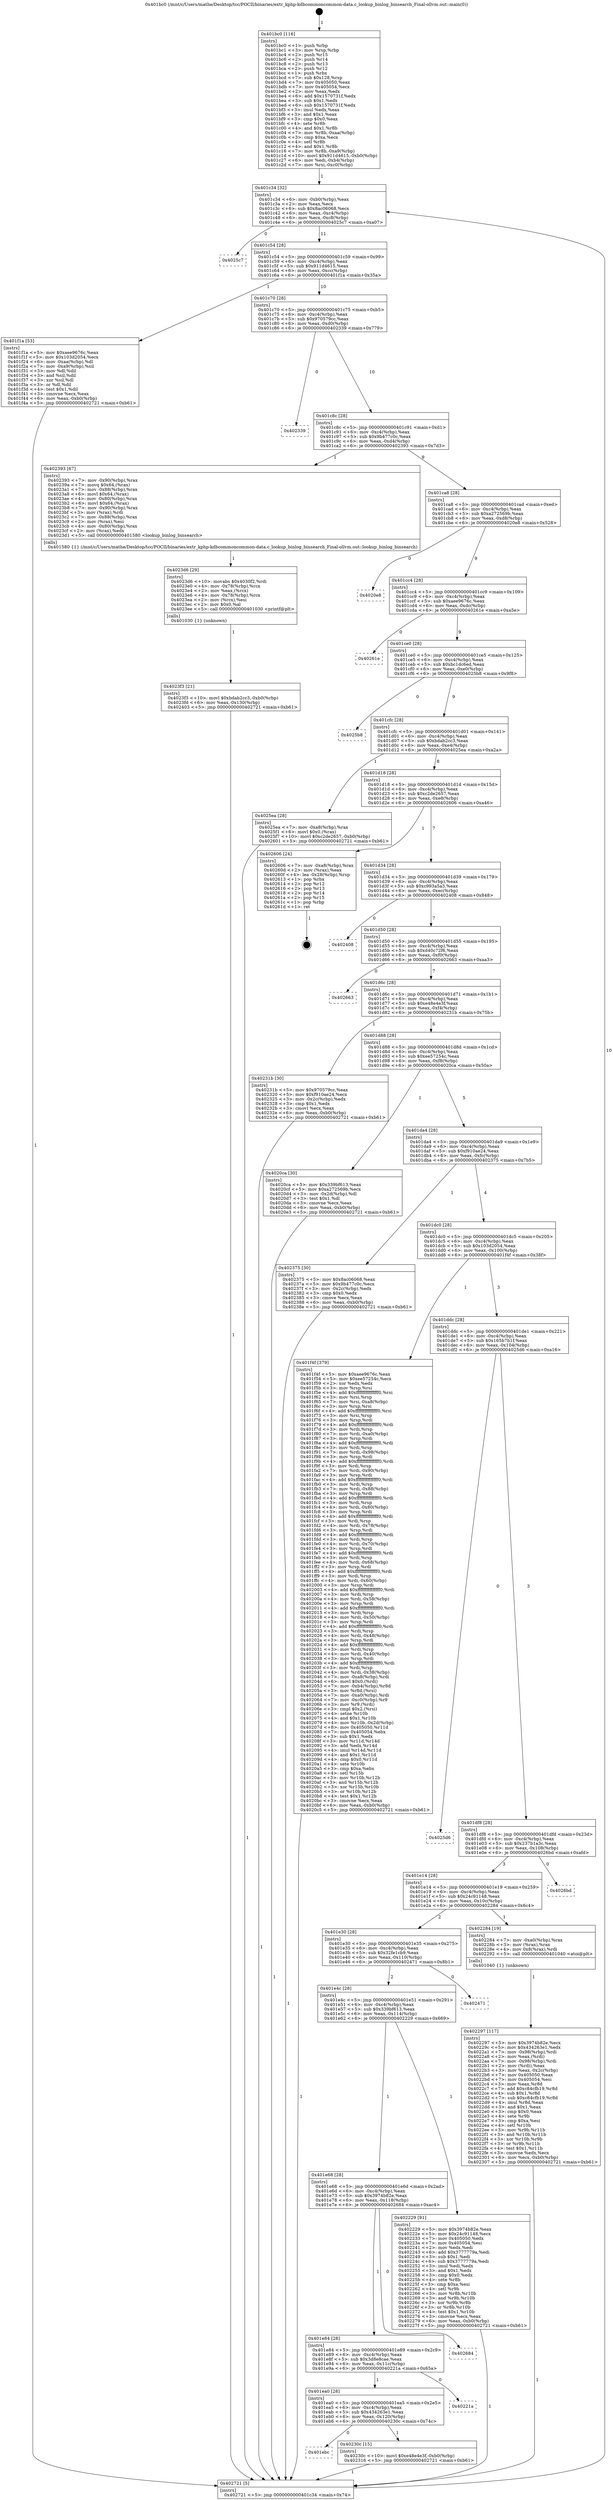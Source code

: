 digraph "0x401bc0" {
  label = "0x401bc0 (/mnt/c/Users/mathe/Desktop/tcc/POCII/binaries/extr_kphp-kdbcommoncommon-data.c_lookup_binlog_binsearch_Final-ollvm.out::main(0))"
  labelloc = "t"
  node[shape=record]

  Entry [label="",width=0.3,height=0.3,shape=circle,fillcolor=black,style=filled]
  "0x401c34" [label="{
     0x401c34 [32]\l
     | [instrs]\l
     &nbsp;&nbsp;0x401c34 \<+6\>: mov -0xb0(%rbp),%eax\l
     &nbsp;&nbsp;0x401c3a \<+2\>: mov %eax,%ecx\l
     &nbsp;&nbsp;0x401c3c \<+6\>: sub $0x8ac06068,%ecx\l
     &nbsp;&nbsp;0x401c42 \<+6\>: mov %eax,-0xc4(%rbp)\l
     &nbsp;&nbsp;0x401c48 \<+6\>: mov %ecx,-0xc8(%rbp)\l
     &nbsp;&nbsp;0x401c4e \<+6\>: je 00000000004025c7 \<main+0xa07\>\l
  }"]
  "0x4025c7" [label="{
     0x4025c7\l
  }", style=dashed]
  "0x401c54" [label="{
     0x401c54 [28]\l
     | [instrs]\l
     &nbsp;&nbsp;0x401c54 \<+5\>: jmp 0000000000401c59 \<main+0x99\>\l
     &nbsp;&nbsp;0x401c59 \<+6\>: mov -0xc4(%rbp),%eax\l
     &nbsp;&nbsp;0x401c5f \<+5\>: sub $0x911d4615,%eax\l
     &nbsp;&nbsp;0x401c64 \<+6\>: mov %eax,-0xcc(%rbp)\l
     &nbsp;&nbsp;0x401c6a \<+6\>: je 0000000000401f1a \<main+0x35a\>\l
  }"]
  Exit [label="",width=0.3,height=0.3,shape=circle,fillcolor=black,style=filled,peripheries=2]
  "0x401f1a" [label="{
     0x401f1a [53]\l
     | [instrs]\l
     &nbsp;&nbsp;0x401f1a \<+5\>: mov $0xaee9676c,%eax\l
     &nbsp;&nbsp;0x401f1f \<+5\>: mov $0x103d2054,%ecx\l
     &nbsp;&nbsp;0x401f24 \<+6\>: mov -0xaa(%rbp),%dl\l
     &nbsp;&nbsp;0x401f2a \<+7\>: mov -0xa9(%rbp),%sil\l
     &nbsp;&nbsp;0x401f31 \<+3\>: mov %dl,%dil\l
     &nbsp;&nbsp;0x401f34 \<+3\>: and %sil,%dil\l
     &nbsp;&nbsp;0x401f37 \<+3\>: xor %sil,%dl\l
     &nbsp;&nbsp;0x401f3a \<+3\>: or %dl,%dil\l
     &nbsp;&nbsp;0x401f3d \<+4\>: test $0x1,%dil\l
     &nbsp;&nbsp;0x401f41 \<+3\>: cmovne %ecx,%eax\l
     &nbsp;&nbsp;0x401f44 \<+6\>: mov %eax,-0xb0(%rbp)\l
     &nbsp;&nbsp;0x401f4a \<+5\>: jmp 0000000000402721 \<main+0xb61\>\l
  }"]
  "0x401c70" [label="{
     0x401c70 [28]\l
     | [instrs]\l
     &nbsp;&nbsp;0x401c70 \<+5\>: jmp 0000000000401c75 \<main+0xb5\>\l
     &nbsp;&nbsp;0x401c75 \<+6\>: mov -0xc4(%rbp),%eax\l
     &nbsp;&nbsp;0x401c7b \<+5\>: sub $0x970579cc,%eax\l
     &nbsp;&nbsp;0x401c80 \<+6\>: mov %eax,-0xd0(%rbp)\l
     &nbsp;&nbsp;0x401c86 \<+6\>: je 0000000000402339 \<main+0x779\>\l
  }"]
  "0x402721" [label="{
     0x402721 [5]\l
     | [instrs]\l
     &nbsp;&nbsp;0x402721 \<+5\>: jmp 0000000000401c34 \<main+0x74\>\l
  }"]
  "0x401bc0" [label="{
     0x401bc0 [116]\l
     | [instrs]\l
     &nbsp;&nbsp;0x401bc0 \<+1\>: push %rbp\l
     &nbsp;&nbsp;0x401bc1 \<+3\>: mov %rsp,%rbp\l
     &nbsp;&nbsp;0x401bc4 \<+2\>: push %r15\l
     &nbsp;&nbsp;0x401bc6 \<+2\>: push %r14\l
     &nbsp;&nbsp;0x401bc8 \<+2\>: push %r13\l
     &nbsp;&nbsp;0x401bca \<+2\>: push %r12\l
     &nbsp;&nbsp;0x401bcc \<+1\>: push %rbx\l
     &nbsp;&nbsp;0x401bcd \<+7\>: sub $0x128,%rsp\l
     &nbsp;&nbsp;0x401bd4 \<+7\>: mov 0x405050,%eax\l
     &nbsp;&nbsp;0x401bdb \<+7\>: mov 0x405054,%ecx\l
     &nbsp;&nbsp;0x401be2 \<+2\>: mov %eax,%edx\l
     &nbsp;&nbsp;0x401be4 \<+6\>: add $0x1570731f,%edx\l
     &nbsp;&nbsp;0x401bea \<+3\>: sub $0x1,%edx\l
     &nbsp;&nbsp;0x401bed \<+6\>: sub $0x1570731f,%edx\l
     &nbsp;&nbsp;0x401bf3 \<+3\>: imul %edx,%eax\l
     &nbsp;&nbsp;0x401bf6 \<+3\>: and $0x1,%eax\l
     &nbsp;&nbsp;0x401bf9 \<+3\>: cmp $0x0,%eax\l
     &nbsp;&nbsp;0x401bfc \<+4\>: sete %r8b\l
     &nbsp;&nbsp;0x401c00 \<+4\>: and $0x1,%r8b\l
     &nbsp;&nbsp;0x401c04 \<+7\>: mov %r8b,-0xaa(%rbp)\l
     &nbsp;&nbsp;0x401c0b \<+3\>: cmp $0xa,%ecx\l
     &nbsp;&nbsp;0x401c0e \<+4\>: setl %r8b\l
     &nbsp;&nbsp;0x401c12 \<+4\>: and $0x1,%r8b\l
     &nbsp;&nbsp;0x401c16 \<+7\>: mov %r8b,-0xa9(%rbp)\l
     &nbsp;&nbsp;0x401c1d \<+10\>: movl $0x911d4615,-0xb0(%rbp)\l
     &nbsp;&nbsp;0x401c27 \<+6\>: mov %edi,-0xb4(%rbp)\l
     &nbsp;&nbsp;0x401c2d \<+7\>: mov %rsi,-0xc0(%rbp)\l
  }"]
  "0x4023f3" [label="{
     0x4023f3 [21]\l
     | [instrs]\l
     &nbsp;&nbsp;0x4023f3 \<+10\>: movl $0xbdab2cc3,-0xb0(%rbp)\l
     &nbsp;&nbsp;0x4023fd \<+6\>: mov %eax,-0x130(%rbp)\l
     &nbsp;&nbsp;0x402403 \<+5\>: jmp 0000000000402721 \<main+0xb61\>\l
  }"]
  "0x402339" [label="{
     0x402339\l
  }", style=dashed]
  "0x401c8c" [label="{
     0x401c8c [28]\l
     | [instrs]\l
     &nbsp;&nbsp;0x401c8c \<+5\>: jmp 0000000000401c91 \<main+0xd1\>\l
     &nbsp;&nbsp;0x401c91 \<+6\>: mov -0xc4(%rbp),%eax\l
     &nbsp;&nbsp;0x401c97 \<+5\>: sub $0x9b477c0c,%eax\l
     &nbsp;&nbsp;0x401c9c \<+6\>: mov %eax,-0xd4(%rbp)\l
     &nbsp;&nbsp;0x401ca2 \<+6\>: je 0000000000402393 \<main+0x7d3\>\l
  }"]
  "0x4023d6" [label="{
     0x4023d6 [29]\l
     | [instrs]\l
     &nbsp;&nbsp;0x4023d6 \<+10\>: movabs $0x4030f2,%rdi\l
     &nbsp;&nbsp;0x4023e0 \<+4\>: mov -0x78(%rbp),%rcx\l
     &nbsp;&nbsp;0x4023e4 \<+2\>: mov %eax,(%rcx)\l
     &nbsp;&nbsp;0x4023e6 \<+4\>: mov -0x78(%rbp),%rcx\l
     &nbsp;&nbsp;0x4023ea \<+2\>: mov (%rcx),%esi\l
     &nbsp;&nbsp;0x4023ec \<+2\>: mov $0x0,%al\l
     &nbsp;&nbsp;0x4023ee \<+5\>: call 0000000000401030 \<printf@plt\>\l
     | [calls]\l
     &nbsp;&nbsp;0x401030 \{1\} (unknown)\l
  }"]
  "0x402393" [label="{
     0x402393 [67]\l
     | [instrs]\l
     &nbsp;&nbsp;0x402393 \<+7\>: mov -0x90(%rbp),%rax\l
     &nbsp;&nbsp;0x40239a \<+7\>: movq $0x64,(%rax)\l
     &nbsp;&nbsp;0x4023a1 \<+7\>: mov -0x88(%rbp),%rax\l
     &nbsp;&nbsp;0x4023a8 \<+6\>: movl $0x64,(%rax)\l
     &nbsp;&nbsp;0x4023ae \<+4\>: mov -0x80(%rbp),%rax\l
     &nbsp;&nbsp;0x4023b2 \<+6\>: movl $0x64,(%rax)\l
     &nbsp;&nbsp;0x4023b8 \<+7\>: mov -0x90(%rbp),%rax\l
     &nbsp;&nbsp;0x4023bf \<+3\>: mov (%rax),%rdi\l
     &nbsp;&nbsp;0x4023c2 \<+7\>: mov -0x88(%rbp),%rax\l
     &nbsp;&nbsp;0x4023c9 \<+2\>: mov (%rax),%esi\l
     &nbsp;&nbsp;0x4023cb \<+4\>: mov -0x80(%rbp),%rax\l
     &nbsp;&nbsp;0x4023cf \<+2\>: mov (%rax),%edx\l
     &nbsp;&nbsp;0x4023d1 \<+5\>: call 0000000000401580 \<lookup_binlog_binsearch\>\l
     | [calls]\l
     &nbsp;&nbsp;0x401580 \{1\} (/mnt/c/Users/mathe/Desktop/tcc/POCII/binaries/extr_kphp-kdbcommoncommon-data.c_lookup_binlog_binsearch_Final-ollvm.out::lookup_binlog_binsearch)\l
  }"]
  "0x401ca8" [label="{
     0x401ca8 [28]\l
     | [instrs]\l
     &nbsp;&nbsp;0x401ca8 \<+5\>: jmp 0000000000401cad \<main+0xed\>\l
     &nbsp;&nbsp;0x401cad \<+6\>: mov -0xc4(%rbp),%eax\l
     &nbsp;&nbsp;0x401cb3 \<+5\>: sub $0xa272569b,%eax\l
     &nbsp;&nbsp;0x401cb8 \<+6\>: mov %eax,-0xd8(%rbp)\l
     &nbsp;&nbsp;0x401cbe \<+6\>: je 00000000004020e8 \<main+0x528\>\l
  }"]
  "0x401ebc" [label="{
     0x401ebc\l
  }", style=dashed]
  "0x4020e8" [label="{
     0x4020e8\l
  }", style=dashed]
  "0x401cc4" [label="{
     0x401cc4 [28]\l
     | [instrs]\l
     &nbsp;&nbsp;0x401cc4 \<+5\>: jmp 0000000000401cc9 \<main+0x109\>\l
     &nbsp;&nbsp;0x401cc9 \<+6\>: mov -0xc4(%rbp),%eax\l
     &nbsp;&nbsp;0x401ccf \<+5\>: sub $0xaee9676c,%eax\l
     &nbsp;&nbsp;0x401cd4 \<+6\>: mov %eax,-0xdc(%rbp)\l
     &nbsp;&nbsp;0x401cda \<+6\>: je 000000000040261e \<main+0xa5e\>\l
  }"]
  "0x40230c" [label="{
     0x40230c [15]\l
     | [instrs]\l
     &nbsp;&nbsp;0x40230c \<+10\>: movl $0xe48e4e3f,-0xb0(%rbp)\l
     &nbsp;&nbsp;0x402316 \<+5\>: jmp 0000000000402721 \<main+0xb61\>\l
  }"]
  "0x40261e" [label="{
     0x40261e\l
  }", style=dashed]
  "0x401ce0" [label="{
     0x401ce0 [28]\l
     | [instrs]\l
     &nbsp;&nbsp;0x401ce0 \<+5\>: jmp 0000000000401ce5 \<main+0x125\>\l
     &nbsp;&nbsp;0x401ce5 \<+6\>: mov -0xc4(%rbp),%eax\l
     &nbsp;&nbsp;0x401ceb \<+5\>: sub $0xbc1dc6ed,%eax\l
     &nbsp;&nbsp;0x401cf0 \<+6\>: mov %eax,-0xe0(%rbp)\l
     &nbsp;&nbsp;0x401cf6 \<+6\>: je 00000000004025b8 \<main+0x9f8\>\l
  }"]
  "0x401ea0" [label="{
     0x401ea0 [28]\l
     | [instrs]\l
     &nbsp;&nbsp;0x401ea0 \<+5\>: jmp 0000000000401ea5 \<main+0x2e5\>\l
     &nbsp;&nbsp;0x401ea5 \<+6\>: mov -0xc4(%rbp),%eax\l
     &nbsp;&nbsp;0x401eab \<+5\>: sub $0x434263e1,%eax\l
     &nbsp;&nbsp;0x401eb0 \<+6\>: mov %eax,-0x120(%rbp)\l
     &nbsp;&nbsp;0x401eb6 \<+6\>: je 000000000040230c \<main+0x74c\>\l
  }"]
  "0x4025b8" [label="{
     0x4025b8\l
  }", style=dashed]
  "0x401cfc" [label="{
     0x401cfc [28]\l
     | [instrs]\l
     &nbsp;&nbsp;0x401cfc \<+5\>: jmp 0000000000401d01 \<main+0x141\>\l
     &nbsp;&nbsp;0x401d01 \<+6\>: mov -0xc4(%rbp),%eax\l
     &nbsp;&nbsp;0x401d07 \<+5\>: sub $0xbdab2cc3,%eax\l
     &nbsp;&nbsp;0x401d0c \<+6\>: mov %eax,-0xe4(%rbp)\l
     &nbsp;&nbsp;0x401d12 \<+6\>: je 00000000004025ea \<main+0xa2a\>\l
  }"]
  "0x40221a" [label="{
     0x40221a\l
  }", style=dashed]
  "0x4025ea" [label="{
     0x4025ea [28]\l
     | [instrs]\l
     &nbsp;&nbsp;0x4025ea \<+7\>: mov -0xa8(%rbp),%rax\l
     &nbsp;&nbsp;0x4025f1 \<+6\>: movl $0x0,(%rax)\l
     &nbsp;&nbsp;0x4025f7 \<+10\>: movl $0xc2de2657,-0xb0(%rbp)\l
     &nbsp;&nbsp;0x402601 \<+5\>: jmp 0000000000402721 \<main+0xb61\>\l
  }"]
  "0x401d18" [label="{
     0x401d18 [28]\l
     | [instrs]\l
     &nbsp;&nbsp;0x401d18 \<+5\>: jmp 0000000000401d1d \<main+0x15d\>\l
     &nbsp;&nbsp;0x401d1d \<+6\>: mov -0xc4(%rbp),%eax\l
     &nbsp;&nbsp;0x401d23 \<+5\>: sub $0xc2de2657,%eax\l
     &nbsp;&nbsp;0x401d28 \<+6\>: mov %eax,-0xe8(%rbp)\l
     &nbsp;&nbsp;0x401d2e \<+6\>: je 0000000000402606 \<main+0xa46\>\l
  }"]
  "0x401e84" [label="{
     0x401e84 [28]\l
     | [instrs]\l
     &nbsp;&nbsp;0x401e84 \<+5\>: jmp 0000000000401e89 \<main+0x2c9\>\l
     &nbsp;&nbsp;0x401e89 \<+6\>: mov -0xc4(%rbp),%eax\l
     &nbsp;&nbsp;0x401e8f \<+5\>: sub $0x3d8e8cae,%eax\l
     &nbsp;&nbsp;0x401e94 \<+6\>: mov %eax,-0x11c(%rbp)\l
     &nbsp;&nbsp;0x401e9a \<+6\>: je 000000000040221a \<main+0x65a\>\l
  }"]
  "0x402606" [label="{
     0x402606 [24]\l
     | [instrs]\l
     &nbsp;&nbsp;0x402606 \<+7\>: mov -0xa8(%rbp),%rax\l
     &nbsp;&nbsp;0x40260d \<+2\>: mov (%rax),%eax\l
     &nbsp;&nbsp;0x40260f \<+4\>: lea -0x28(%rbp),%rsp\l
     &nbsp;&nbsp;0x402613 \<+1\>: pop %rbx\l
     &nbsp;&nbsp;0x402614 \<+2\>: pop %r12\l
     &nbsp;&nbsp;0x402616 \<+2\>: pop %r13\l
     &nbsp;&nbsp;0x402618 \<+2\>: pop %r14\l
     &nbsp;&nbsp;0x40261a \<+2\>: pop %r15\l
     &nbsp;&nbsp;0x40261c \<+1\>: pop %rbp\l
     &nbsp;&nbsp;0x40261d \<+1\>: ret\l
  }"]
  "0x401d34" [label="{
     0x401d34 [28]\l
     | [instrs]\l
     &nbsp;&nbsp;0x401d34 \<+5\>: jmp 0000000000401d39 \<main+0x179\>\l
     &nbsp;&nbsp;0x401d39 \<+6\>: mov -0xc4(%rbp),%eax\l
     &nbsp;&nbsp;0x401d3f \<+5\>: sub $0xc993a5a3,%eax\l
     &nbsp;&nbsp;0x401d44 \<+6\>: mov %eax,-0xec(%rbp)\l
     &nbsp;&nbsp;0x401d4a \<+6\>: je 0000000000402408 \<main+0x848\>\l
  }"]
  "0x402684" [label="{
     0x402684\l
  }", style=dashed]
  "0x402408" [label="{
     0x402408\l
  }", style=dashed]
  "0x401d50" [label="{
     0x401d50 [28]\l
     | [instrs]\l
     &nbsp;&nbsp;0x401d50 \<+5\>: jmp 0000000000401d55 \<main+0x195\>\l
     &nbsp;&nbsp;0x401d55 \<+6\>: mov -0xc4(%rbp),%eax\l
     &nbsp;&nbsp;0x401d5b \<+5\>: sub $0xd40c72f6,%eax\l
     &nbsp;&nbsp;0x401d60 \<+6\>: mov %eax,-0xf0(%rbp)\l
     &nbsp;&nbsp;0x401d66 \<+6\>: je 0000000000402663 \<main+0xaa3\>\l
  }"]
  "0x402297" [label="{
     0x402297 [117]\l
     | [instrs]\l
     &nbsp;&nbsp;0x402297 \<+5\>: mov $0x3974b82e,%ecx\l
     &nbsp;&nbsp;0x40229c \<+5\>: mov $0x434263e1,%edx\l
     &nbsp;&nbsp;0x4022a1 \<+7\>: mov -0x98(%rbp),%rdi\l
     &nbsp;&nbsp;0x4022a8 \<+2\>: mov %eax,(%rdi)\l
     &nbsp;&nbsp;0x4022aa \<+7\>: mov -0x98(%rbp),%rdi\l
     &nbsp;&nbsp;0x4022b1 \<+2\>: mov (%rdi),%eax\l
     &nbsp;&nbsp;0x4022b3 \<+3\>: mov %eax,-0x2c(%rbp)\l
     &nbsp;&nbsp;0x4022b6 \<+7\>: mov 0x405050,%eax\l
     &nbsp;&nbsp;0x4022bd \<+7\>: mov 0x405054,%esi\l
     &nbsp;&nbsp;0x4022c4 \<+3\>: mov %eax,%r8d\l
     &nbsp;&nbsp;0x4022c7 \<+7\>: add $0xc84cfb19,%r8d\l
     &nbsp;&nbsp;0x4022ce \<+4\>: sub $0x1,%r8d\l
     &nbsp;&nbsp;0x4022d2 \<+7\>: sub $0xc84cfb19,%r8d\l
     &nbsp;&nbsp;0x4022d9 \<+4\>: imul %r8d,%eax\l
     &nbsp;&nbsp;0x4022dd \<+3\>: and $0x1,%eax\l
     &nbsp;&nbsp;0x4022e0 \<+3\>: cmp $0x0,%eax\l
     &nbsp;&nbsp;0x4022e3 \<+4\>: sete %r9b\l
     &nbsp;&nbsp;0x4022e7 \<+3\>: cmp $0xa,%esi\l
     &nbsp;&nbsp;0x4022ea \<+4\>: setl %r10b\l
     &nbsp;&nbsp;0x4022ee \<+3\>: mov %r9b,%r11b\l
     &nbsp;&nbsp;0x4022f1 \<+3\>: and %r10b,%r11b\l
     &nbsp;&nbsp;0x4022f4 \<+3\>: xor %r10b,%r9b\l
     &nbsp;&nbsp;0x4022f7 \<+3\>: or %r9b,%r11b\l
     &nbsp;&nbsp;0x4022fa \<+4\>: test $0x1,%r11b\l
     &nbsp;&nbsp;0x4022fe \<+3\>: cmovne %edx,%ecx\l
     &nbsp;&nbsp;0x402301 \<+6\>: mov %ecx,-0xb0(%rbp)\l
     &nbsp;&nbsp;0x402307 \<+5\>: jmp 0000000000402721 \<main+0xb61\>\l
  }"]
  "0x402663" [label="{
     0x402663\l
  }", style=dashed]
  "0x401d6c" [label="{
     0x401d6c [28]\l
     | [instrs]\l
     &nbsp;&nbsp;0x401d6c \<+5\>: jmp 0000000000401d71 \<main+0x1b1\>\l
     &nbsp;&nbsp;0x401d71 \<+6\>: mov -0xc4(%rbp),%eax\l
     &nbsp;&nbsp;0x401d77 \<+5\>: sub $0xe48e4e3f,%eax\l
     &nbsp;&nbsp;0x401d7c \<+6\>: mov %eax,-0xf4(%rbp)\l
     &nbsp;&nbsp;0x401d82 \<+6\>: je 000000000040231b \<main+0x75b\>\l
  }"]
  "0x401e68" [label="{
     0x401e68 [28]\l
     | [instrs]\l
     &nbsp;&nbsp;0x401e68 \<+5\>: jmp 0000000000401e6d \<main+0x2ad\>\l
     &nbsp;&nbsp;0x401e6d \<+6\>: mov -0xc4(%rbp),%eax\l
     &nbsp;&nbsp;0x401e73 \<+5\>: sub $0x3974b82e,%eax\l
     &nbsp;&nbsp;0x401e78 \<+6\>: mov %eax,-0x118(%rbp)\l
     &nbsp;&nbsp;0x401e7e \<+6\>: je 0000000000402684 \<main+0xac4\>\l
  }"]
  "0x40231b" [label="{
     0x40231b [30]\l
     | [instrs]\l
     &nbsp;&nbsp;0x40231b \<+5\>: mov $0x970579cc,%eax\l
     &nbsp;&nbsp;0x402320 \<+5\>: mov $0xf910ae24,%ecx\l
     &nbsp;&nbsp;0x402325 \<+3\>: mov -0x2c(%rbp),%edx\l
     &nbsp;&nbsp;0x402328 \<+3\>: cmp $0x1,%edx\l
     &nbsp;&nbsp;0x40232b \<+3\>: cmovl %ecx,%eax\l
     &nbsp;&nbsp;0x40232e \<+6\>: mov %eax,-0xb0(%rbp)\l
     &nbsp;&nbsp;0x402334 \<+5\>: jmp 0000000000402721 \<main+0xb61\>\l
  }"]
  "0x401d88" [label="{
     0x401d88 [28]\l
     | [instrs]\l
     &nbsp;&nbsp;0x401d88 \<+5\>: jmp 0000000000401d8d \<main+0x1cd\>\l
     &nbsp;&nbsp;0x401d8d \<+6\>: mov -0xc4(%rbp),%eax\l
     &nbsp;&nbsp;0x401d93 \<+5\>: sub $0xee57254c,%eax\l
     &nbsp;&nbsp;0x401d98 \<+6\>: mov %eax,-0xf8(%rbp)\l
     &nbsp;&nbsp;0x401d9e \<+6\>: je 00000000004020ca \<main+0x50a\>\l
  }"]
  "0x402229" [label="{
     0x402229 [91]\l
     | [instrs]\l
     &nbsp;&nbsp;0x402229 \<+5\>: mov $0x3974b82e,%eax\l
     &nbsp;&nbsp;0x40222e \<+5\>: mov $0x24c91148,%ecx\l
     &nbsp;&nbsp;0x402233 \<+7\>: mov 0x405050,%edx\l
     &nbsp;&nbsp;0x40223a \<+7\>: mov 0x405054,%esi\l
     &nbsp;&nbsp;0x402241 \<+2\>: mov %edx,%edi\l
     &nbsp;&nbsp;0x402243 \<+6\>: add $0x3777779a,%edi\l
     &nbsp;&nbsp;0x402249 \<+3\>: sub $0x1,%edi\l
     &nbsp;&nbsp;0x40224c \<+6\>: sub $0x3777779a,%edi\l
     &nbsp;&nbsp;0x402252 \<+3\>: imul %edi,%edx\l
     &nbsp;&nbsp;0x402255 \<+3\>: and $0x1,%edx\l
     &nbsp;&nbsp;0x402258 \<+3\>: cmp $0x0,%edx\l
     &nbsp;&nbsp;0x40225b \<+4\>: sete %r8b\l
     &nbsp;&nbsp;0x40225f \<+3\>: cmp $0xa,%esi\l
     &nbsp;&nbsp;0x402262 \<+4\>: setl %r9b\l
     &nbsp;&nbsp;0x402266 \<+3\>: mov %r8b,%r10b\l
     &nbsp;&nbsp;0x402269 \<+3\>: and %r9b,%r10b\l
     &nbsp;&nbsp;0x40226c \<+3\>: xor %r9b,%r8b\l
     &nbsp;&nbsp;0x40226f \<+3\>: or %r8b,%r10b\l
     &nbsp;&nbsp;0x402272 \<+4\>: test $0x1,%r10b\l
     &nbsp;&nbsp;0x402276 \<+3\>: cmovne %ecx,%eax\l
     &nbsp;&nbsp;0x402279 \<+6\>: mov %eax,-0xb0(%rbp)\l
     &nbsp;&nbsp;0x40227f \<+5\>: jmp 0000000000402721 \<main+0xb61\>\l
  }"]
  "0x4020ca" [label="{
     0x4020ca [30]\l
     | [instrs]\l
     &nbsp;&nbsp;0x4020ca \<+5\>: mov $0x339bf613,%eax\l
     &nbsp;&nbsp;0x4020cf \<+5\>: mov $0xa272569b,%ecx\l
     &nbsp;&nbsp;0x4020d4 \<+3\>: mov -0x2d(%rbp),%dl\l
     &nbsp;&nbsp;0x4020d7 \<+3\>: test $0x1,%dl\l
     &nbsp;&nbsp;0x4020da \<+3\>: cmovne %ecx,%eax\l
     &nbsp;&nbsp;0x4020dd \<+6\>: mov %eax,-0xb0(%rbp)\l
     &nbsp;&nbsp;0x4020e3 \<+5\>: jmp 0000000000402721 \<main+0xb61\>\l
  }"]
  "0x401da4" [label="{
     0x401da4 [28]\l
     | [instrs]\l
     &nbsp;&nbsp;0x401da4 \<+5\>: jmp 0000000000401da9 \<main+0x1e9\>\l
     &nbsp;&nbsp;0x401da9 \<+6\>: mov -0xc4(%rbp),%eax\l
     &nbsp;&nbsp;0x401daf \<+5\>: sub $0xf910ae24,%eax\l
     &nbsp;&nbsp;0x401db4 \<+6\>: mov %eax,-0xfc(%rbp)\l
     &nbsp;&nbsp;0x401dba \<+6\>: je 0000000000402375 \<main+0x7b5\>\l
  }"]
  "0x401e4c" [label="{
     0x401e4c [28]\l
     | [instrs]\l
     &nbsp;&nbsp;0x401e4c \<+5\>: jmp 0000000000401e51 \<main+0x291\>\l
     &nbsp;&nbsp;0x401e51 \<+6\>: mov -0xc4(%rbp),%eax\l
     &nbsp;&nbsp;0x401e57 \<+5\>: sub $0x339bf613,%eax\l
     &nbsp;&nbsp;0x401e5c \<+6\>: mov %eax,-0x114(%rbp)\l
     &nbsp;&nbsp;0x401e62 \<+6\>: je 0000000000402229 \<main+0x669\>\l
  }"]
  "0x402375" [label="{
     0x402375 [30]\l
     | [instrs]\l
     &nbsp;&nbsp;0x402375 \<+5\>: mov $0x8ac06068,%eax\l
     &nbsp;&nbsp;0x40237a \<+5\>: mov $0x9b477c0c,%ecx\l
     &nbsp;&nbsp;0x40237f \<+3\>: mov -0x2c(%rbp),%edx\l
     &nbsp;&nbsp;0x402382 \<+3\>: cmp $0x0,%edx\l
     &nbsp;&nbsp;0x402385 \<+3\>: cmove %ecx,%eax\l
     &nbsp;&nbsp;0x402388 \<+6\>: mov %eax,-0xb0(%rbp)\l
     &nbsp;&nbsp;0x40238e \<+5\>: jmp 0000000000402721 \<main+0xb61\>\l
  }"]
  "0x401dc0" [label="{
     0x401dc0 [28]\l
     | [instrs]\l
     &nbsp;&nbsp;0x401dc0 \<+5\>: jmp 0000000000401dc5 \<main+0x205\>\l
     &nbsp;&nbsp;0x401dc5 \<+6\>: mov -0xc4(%rbp),%eax\l
     &nbsp;&nbsp;0x401dcb \<+5\>: sub $0x103d2054,%eax\l
     &nbsp;&nbsp;0x401dd0 \<+6\>: mov %eax,-0x100(%rbp)\l
     &nbsp;&nbsp;0x401dd6 \<+6\>: je 0000000000401f4f \<main+0x38f\>\l
  }"]
  "0x402471" [label="{
     0x402471\l
  }", style=dashed]
  "0x401f4f" [label="{
     0x401f4f [379]\l
     | [instrs]\l
     &nbsp;&nbsp;0x401f4f \<+5\>: mov $0xaee9676c,%eax\l
     &nbsp;&nbsp;0x401f54 \<+5\>: mov $0xee57254c,%ecx\l
     &nbsp;&nbsp;0x401f59 \<+2\>: xor %edx,%edx\l
     &nbsp;&nbsp;0x401f5b \<+3\>: mov %rsp,%rsi\l
     &nbsp;&nbsp;0x401f5e \<+4\>: add $0xfffffffffffffff0,%rsi\l
     &nbsp;&nbsp;0x401f62 \<+3\>: mov %rsi,%rsp\l
     &nbsp;&nbsp;0x401f65 \<+7\>: mov %rsi,-0xa8(%rbp)\l
     &nbsp;&nbsp;0x401f6c \<+3\>: mov %rsp,%rsi\l
     &nbsp;&nbsp;0x401f6f \<+4\>: add $0xfffffffffffffff0,%rsi\l
     &nbsp;&nbsp;0x401f73 \<+3\>: mov %rsi,%rsp\l
     &nbsp;&nbsp;0x401f76 \<+3\>: mov %rsp,%rdi\l
     &nbsp;&nbsp;0x401f79 \<+4\>: add $0xfffffffffffffff0,%rdi\l
     &nbsp;&nbsp;0x401f7d \<+3\>: mov %rdi,%rsp\l
     &nbsp;&nbsp;0x401f80 \<+7\>: mov %rdi,-0xa0(%rbp)\l
     &nbsp;&nbsp;0x401f87 \<+3\>: mov %rsp,%rdi\l
     &nbsp;&nbsp;0x401f8a \<+4\>: add $0xfffffffffffffff0,%rdi\l
     &nbsp;&nbsp;0x401f8e \<+3\>: mov %rdi,%rsp\l
     &nbsp;&nbsp;0x401f91 \<+7\>: mov %rdi,-0x98(%rbp)\l
     &nbsp;&nbsp;0x401f98 \<+3\>: mov %rsp,%rdi\l
     &nbsp;&nbsp;0x401f9b \<+4\>: add $0xfffffffffffffff0,%rdi\l
     &nbsp;&nbsp;0x401f9f \<+3\>: mov %rdi,%rsp\l
     &nbsp;&nbsp;0x401fa2 \<+7\>: mov %rdi,-0x90(%rbp)\l
     &nbsp;&nbsp;0x401fa9 \<+3\>: mov %rsp,%rdi\l
     &nbsp;&nbsp;0x401fac \<+4\>: add $0xfffffffffffffff0,%rdi\l
     &nbsp;&nbsp;0x401fb0 \<+3\>: mov %rdi,%rsp\l
     &nbsp;&nbsp;0x401fb3 \<+7\>: mov %rdi,-0x88(%rbp)\l
     &nbsp;&nbsp;0x401fba \<+3\>: mov %rsp,%rdi\l
     &nbsp;&nbsp;0x401fbd \<+4\>: add $0xfffffffffffffff0,%rdi\l
     &nbsp;&nbsp;0x401fc1 \<+3\>: mov %rdi,%rsp\l
     &nbsp;&nbsp;0x401fc4 \<+4\>: mov %rdi,-0x80(%rbp)\l
     &nbsp;&nbsp;0x401fc8 \<+3\>: mov %rsp,%rdi\l
     &nbsp;&nbsp;0x401fcb \<+4\>: add $0xfffffffffffffff0,%rdi\l
     &nbsp;&nbsp;0x401fcf \<+3\>: mov %rdi,%rsp\l
     &nbsp;&nbsp;0x401fd2 \<+4\>: mov %rdi,-0x78(%rbp)\l
     &nbsp;&nbsp;0x401fd6 \<+3\>: mov %rsp,%rdi\l
     &nbsp;&nbsp;0x401fd9 \<+4\>: add $0xfffffffffffffff0,%rdi\l
     &nbsp;&nbsp;0x401fdd \<+3\>: mov %rdi,%rsp\l
     &nbsp;&nbsp;0x401fe0 \<+4\>: mov %rdi,-0x70(%rbp)\l
     &nbsp;&nbsp;0x401fe4 \<+3\>: mov %rsp,%rdi\l
     &nbsp;&nbsp;0x401fe7 \<+4\>: add $0xfffffffffffffff0,%rdi\l
     &nbsp;&nbsp;0x401feb \<+3\>: mov %rdi,%rsp\l
     &nbsp;&nbsp;0x401fee \<+4\>: mov %rdi,-0x68(%rbp)\l
     &nbsp;&nbsp;0x401ff2 \<+3\>: mov %rsp,%rdi\l
     &nbsp;&nbsp;0x401ff5 \<+4\>: add $0xfffffffffffffff0,%rdi\l
     &nbsp;&nbsp;0x401ff9 \<+3\>: mov %rdi,%rsp\l
     &nbsp;&nbsp;0x401ffc \<+4\>: mov %rdi,-0x60(%rbp)\l
     &nbsp;&nbsp;0x402000 \<+3\>: mov %rsp,%rdi\l
     &nbsp;&nbsp;0x402003 \<+4\>: add $0xfffffffffffffff0,%rdi\l
     &nbsp;&nbsp;0x402007 \<+3\>: mov %rdi,%rsp\l
     &nbsp;&nbsp;0x40200a \<+4\>: mov %rdi,-0x58(%rbp)\l
     &nbsp;&nbsp;0x40200e \<+3\>: mov %rsp,%rdi\l
     &nbsp;&nbsp;0x402011 \<+4\>: add $0xfffffffffffffff0,%rdi\l
     &nbsp;&nbsp;0x402015 \<+3\>: mov %rdi,%rsp\l
     &nbsp;&nbsp;0x402018 \<+4\>: mov %rdi,-0x50(%rbp)\l
     &nbsp;&nbsp;0x40201c \<+3\>: mov %rsp,%rdi\l
     &nbsp;&nbsp;0x40201f \<+4\>: add $0xfffffffffffffff0,%rdi\l
     &nbsp;&nbsp;0x402023 \<+3\>: mov %rdi,%rsp\l
     &nbsp;&nbsp;0x402026 \<+4\>: mov %rdi,-0x48(%rbp)\l
     &nbsp;&nbsp;0x40202a \<+3\>: mov %rsp,%rdi\l
     &nbsp;&nbsp;0x40202d \<+4\>: add $0xfffffffffffffff0,%rdi\l
     &nbsp;&nbsp;0x402031 \<+3\>: mov %rdi,%rsp\l
     &nbsp;&nbsp;0x402034 \<+4\>: mov %rdi,-0x40(%rbp)\l
     &nbsp;&nbsp;0x402038 \<+3\>: mov %rsp,%rdi\l
     &nbsp;&nbsp;0x40203b \<+4\>: add $0xfffffffffffffff0,%rdi\l
     &nbsp;&nbsp;0x40203f \<+3\>: mov %rdi,%rsp\l
     &nbsp;&nbsp;0x402042 \<+4\>: mov %rdi,-0x38(%rbp)\l
     &nbsp;&nbsp;0x402046 \<+7\>: mov -0xa8(%rbp),%rdi\l
     &nbsp;&nbsp;0x40204d \<+6\>: movl $0x0,(%rdi)\l
     &nbsp;&nbsp;0x402053 \<+7\>: mov -0xb4(%rbp),%r8d\l
     &nbsp;&nbsp;0x40205a \<+3\>: mov %r8d,(%rsi)\l
     &nbsp;&nbsp;0x40205d \<+7\>: mov -0xa0(%rbp),%rdi\l
     &nbsp;&nbsp;0x402064 \<+7\>: mov -0xc0(%rbp),%r9\l
     &nbsp;&nbsp;0x40206b \<+3\>: mov %r9,(%rdi)\l
     &nbsp;&nbsp;0x40206e \<+3\>: cmpl $0x2,(%rsi)\l
     &nbsp;&nbsp;0x402071 \<+4\>: setne %r10b\l
     &nbsp;&nbsp;0x402075 \<+4\>: and $0x1,%r10b\l
     &nbsp;&nbsp;0x402079 \<+4\>: mov %r10b,-0x2d(%rbp)\l
     &nbsp;&nbsp;0x40207d \<+8\>: mov 0x405050,%r11d\l
     &nbsp;&nbsp;0x402085 \<+7\>: mov 0x405054,%ebx\l
     &nbsp;&nbsp;0x40208c \<+3\>: sub $0x1,%edx\l
     &nbsp;&nbsp;0x40208f \<+3\>: mov %r11d,%r14d\l
     &nbsp;&nbsp;0x402092 \<+3\>: add %edx,%r14d\l
     &nbsp;&nbsp;0x402095 \<+4\>: imul %r14d,%r11d\l
     &nbsp;&nbsp;0x402099 \<+4\>: and $0x1,%r11d\l
     &nbsp;&nbsp;0x40209d \<+4\>: cmp $0x0,%r11d\l
     &nbsp;&nbsp;0x4020a1 \<+4\>: sete %r10b\l
     &nbsp;&nbsp;0x4020a5 \<+3\>: cmp $0xa,%ebx\l
     &nbsp;&nbsp;0x4020a8 \<+4\>: setl %r15b\l
     &nbsp;&nbsp;0x4020ac \<+3\>: mov %r10b,%r12b\l
     &nbsp;&nbsp;0x4020af \<+3\>: and %r15b,%r12b\l
     &nbsp;&nbsp;0x4020b2 \<+3\>: xor %r15b,%r10b\l
     &nbsp;&nbsp;0x4020b5 \<+3\>: or %r10b,%r12b\l
     &nbsp;&nbsp;0x4020b8 \<+4\>: test $0x1,%r12b\l
     &nbsp;&nbsp;0x4020bc \<+3\>: cmovne %ecx,%eax\l
     &nbsp;&nbsp;0x4020bf \<+6\>: mov %eax,-0xb0(%rbp)\l
     &nbsp;&nbsp;0x4020c5 \<+5\>: jmp 0000000000402721 \<main+0xb61\>\l
  }"]
  "0x401ddc" [label="{
     0x401ddc [28]\l
     | [instrs]\l
     &nbsp;&nbsp;0x401ddc \<+5\>: jmp 0000000000401de1 \<main+0x221\>\l
     &nbsp;&nbsp;0x401de1 \<+6\>: mov -0xc4(%rbp),%eax\l
     &nbsp;&nbsp;0x401de7 \<+5\>: sub $0x165b7b1f,%eax\l
     &nbsp;&nbsp;0x401dec \<+6\>: mov %eax,-0x104(%rbp)\l
     &nbsp;&nbsp;0x401df2 \<+6\>: je 00000000004025d6 \<main+0xa16\>\l
  }"]
  "0x401e30" [label="{
     0x401e30 [28]\l
     | [instrs]\l
     &nbsp;&nbsp;0x401e30 \<+5\>: jmp 0000000000401e35 \<main+0x275\>\l
     &nbsp;&nbsp;0x401e35 \<+6\>: mov -0xc4(%rbp),%eax\l
     &nbsp;&nbsp;0x401e3b \<+5\>: sub $0x32fe1cb9,%eax\l
     &nbsp;&nbsp;0x401e40 \<+6\>: mov %eax,-0x110(%rbp)\l
     &nbsp;&nbsp;0x401e46 \<+6\>: je 0000000000402471 \<main+0x8b1\>\l
  }"]
  "0x402284" [label="{
     0x402284 [19]\l
     | [instrs]\l
     &nbsp;&nbsp;0x402284 \<+7\>: mov -0xa0(%rbp),%rax\l
     &nbsp;&nbsp;0x40228b \<+3\>: mov (%rax),%rax\l
     &nbsp;&nbsp;0x40228e \<+4\>: mov 0x8(%rax),%rdi\l
     &nbsp;&nbsp;0x402292 \<+5\>: call 0000000000401040 \<atoi@plt\>\l
     | [calls]\l
     &nbsp;&nbsp;0x401040 \{1\} (unknown)\l
  }"]
  "0x4025d6" [label="{
     0x4025d6\l
  }", style=dashed]
  "0x401df8" [label="{
     0x401df8 [28]\l
     | [instrs]\l
     &nbsp;&nbsp;0x401df8 \<+5\>: jmp 0000000000401dfd \<main+0x23d\>\l
     &nbsp;&nbsp;0x401dfd \<+6\>: mov -0xc4(%rbp),%eax\l
     &nbsp;&nbsp;0x401e03 \<+5\>: sub $0x237b1a3c,%eax\l
     &nbsp;&nbsp;0x401e08 \<+6\>: mov %eax,-0x108(%rbp)\l
     &nbsp;&nbsp;0x401e0e \<+6\>: je 00000000004026bd \<main+0xafd\>\l
  }"]
  "0x401e14" [label="{
     0x401e14 [28]\l
     | [instrs]\l
     &nbsp;&nbsp;0x401e14 \<+5\>: jmp 0000000000401e19 \<main+0x259\>\l
     &nbsp;&nbsp;0x401e19 \<+6\>: mov -0xc4(%rbp),%eax\l
     &nbsp;&nbsp;0x401e1f \<+5\>: sub $0x24c91148,%eax\l
     &nbsp;&nbsp;0x401e24 \<+6\>: mov %eax,-0x10c(%rbp)\l
     &nbsp;&nbsp;0x401e2a \<+6\>: je 0000000000402284 \<main+0x6c4\>\l
  }"]
  "0x4026bd" [label="{
     0x4026bd\l
  }", style=dashed]
  Entry -> "0x401bc0" [label=" 1"]
  "0x401c34" -> "0x4025c7" [label=" 0"]
  "0x401c34" -> "0x401c54" [label=" 11"]
  "0x402606" -> Exit [label=" 1"]
  "0x401c54" -> "0x401f1a" [label=" 1"]
  "0x401c54" -> "0x401c70" [label=" 10"]
  "0x401f1a" -> "0x402721" [label=" 1"]
  "0x401bc0" -> "0x401c34" [label=" 1"]
  "0x402721" -> "0x401c34" [label=" 10"]
  "0x4025ea" -> "0x402721" [label=" 1"]
  "0x401c70" -> "0x402339" [label=" 0"]
  "0x401c70" -> "0x401c8c" [label=" 10"]
  "0x4023f3" -> "0x402721" [label=" 1"]
  "0x401c8c" -> "0x402393" [label=" 1"]
  "0x401c8c" -> "0x401ca8" [label=" 9"]
  "0x4023d6" -> "0x4023f3" [label=" 1"]
  "0x401ca8" -> "0x4020e8" [label=" 0"]
  "0x401ca8" -> "0x401cc4" [label=" 9"]
  "0x402393" -> "0x4023d6" [label=" 1"]
  "0x401cc4" -> "0x40261e" [label=" 0"]
  "0x401cc4" -> "0x401ce0" [label=" 9"]
  "0x402375" -> "0x402721" [label=" 1"]
  "0x401ce0" -> "0x4025b8" [label=" 0"]
  "0x401ce0" -> "0x401cfc" [label=" 9"]
  "0x40230c" -> "0x402721" [label=" 1"]
  "0x401cfc" -> "0x4025ea" [label=" 1"]
  "0x401cfc" -> "0x401d18" [label=" 8"]
  "0x401ea0" -> "0x401ebc" [label=" 0"]
  "0x401d18" -> "0x402606" [label=" 1"]
  "0x401d18" -> "0x401d34" [label=" 7"]
  "0x40231b" -> "0x402721" [label=" 1"]
  "0x401d34" -> "0x402408" [label=" 0"]
  "0x401d34" -> "0x401d50" [label=" 7"]
  "0x401e84" -> "0x401ea0" [label=" 1"]
  "0x401d50" -> "0x402663" [label=" 0"]
  "0x401d50" -> "0x401d6c" [label=" 7"]
  "0x401ea0" -> "0x40230c" [label=" 1"]
  "0x401d6c" -> "0x40231b" [label=" 1"]
  "0x401d6c" -> "0x401d88" [label=" 6"]
  "0x401e68" -> "0x401e84" [label=" 1"]
  "0x401d88" -> "0x4020ca" [label=" 1"]
  "0x401d88" -> "0x401da4" [label=" 5"]
  "0x401e68" -> "0x402684" [label=" 0"]
  "0x401da4" -> "0x402375" [label=" 1"]
  "0x401da4" -> "0x401dc0" [label=" 4"]
  "0x402297" -> "0x402721" [label=" 1"]
  "0x401dc0" -> "0x401f4f" [label=" 1"]
  "0x401dc0" -> "0x401ddc" [label=" 3"]
  "0x402284" -> "0x402297" [label=" 1"]
  "0x401f4f" -> "0x402721" [label=" 1"]
  "0x4020ca" -> "0x402721" [label=" 1"]
  "0x401e4c" -> "0x401e68" [label=" 1"]
  "0x401ddc" -> "0x4025d6" [label=" 0"]
  "0x401ddc" -> "0x401df8" [label=" 3"]
  "0x401e4c" -> "0x402229" [label=" 1"]
  "0x401df8" -> "0x4026bd" [label=" 0"]
  "0x401df8" -> "0x401e14" [label=" 3"]
  "0x401e84" -> "0x40221a" [label=" 0"]
  "0x401e14" -> "0x402284" [label=" 1"]
  "0x401e14" -> "0x401e30" [label=" 2"]
  "0x402229" -> "0x402721" [label=" 1"]
  "0x401e30" -> "0x402471" [label=" 0"]
  "0x401e30" -> "0x401e4c" [label=" 2"]
}
